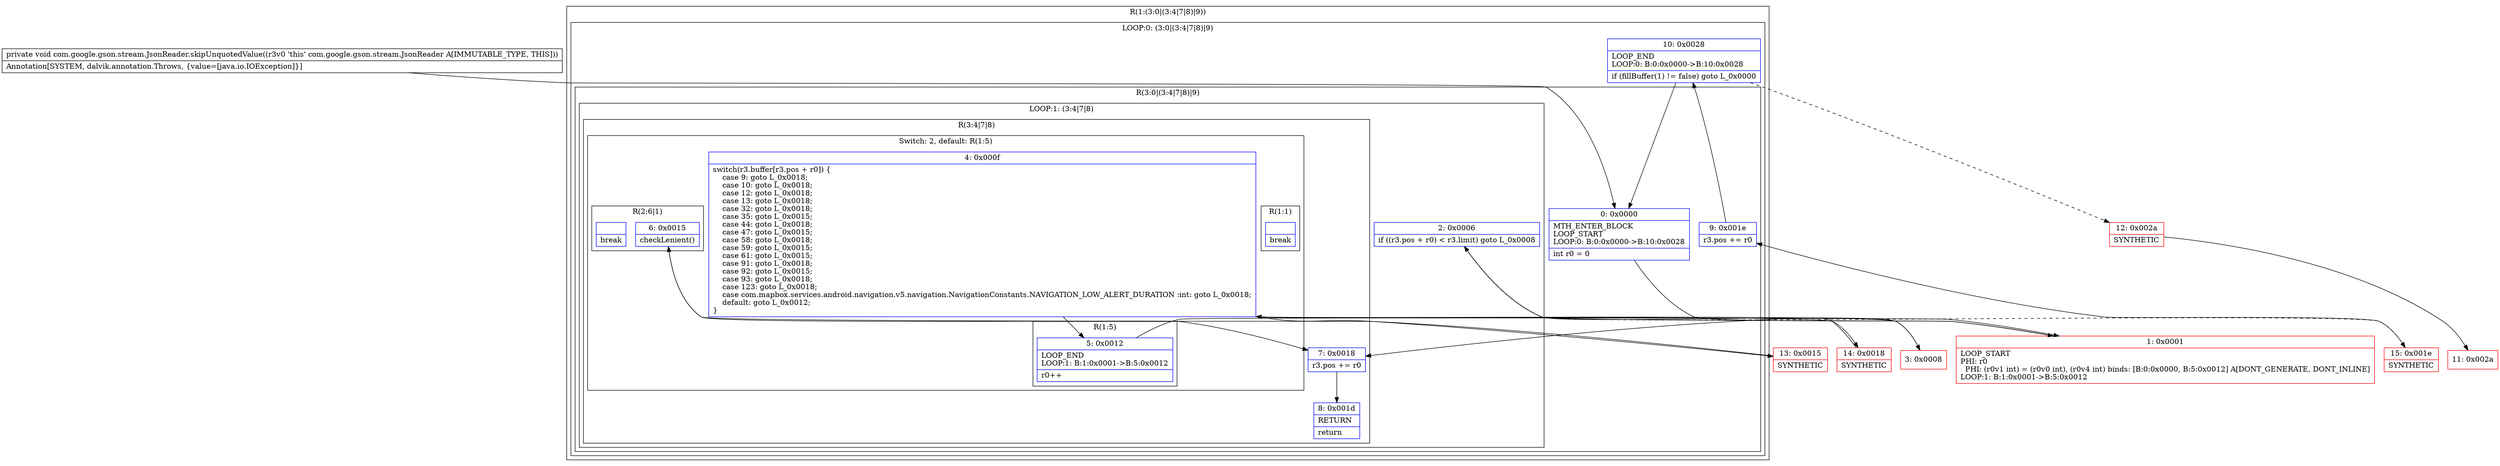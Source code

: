 digraph "CFG forcom.google.gson.stream.JsonReader.skipUnquotedValue()V" {
subgraph cluster_Region_1670641081 {
label = "R(1:(3:0|(3:4|7|8)|9))";
node [shape=record,color=blue];
subgraph cluster_LoopRegion_147544893 {
label = "LOOP:0: (3:0|(3:4|7|8)|9)";
node [shape=record,color=blue];
Node_10 [shape=record,label="{10\:\ 0x0028|LOOP_END\lLOOP:0: B:0:0x0000\-\>B:10:0x0028\l|if (fillBuffer(1) != false) goto L_0x0000\l}"];
subgraph cluster_Region_627760119 {
label = "R(3:0|(3:4|7|8)|9)";
node [shape=record,color=blue];
Node_0 [shape=record,label="{0\:\ 0x0000|MTH_ENTER_BLOCK\lLOOP_START\lLOOP:0: B:0:0x0000\-\>B:10:0x0028\l|int r0 = 0\l}"];
subgraph cluster_LoopRegion_535639132 {
label = "LOOP:1: (3:4|7|8)";
node [shape=record,color=blue];
Node_2 [shape=record,label="{2\:\ 0x0006|if ((r3.pos + r0) \< r3.limit) goto L_0x0008\l}"];
subgraph cluster_Region_2009262472 {
label = "R(3:4|7|8)";
node [shape=record,color=blue];
subgraph cluster_SwitchRegion_67387292 {
label = "Switch: 2, default: R(1:5)";
node [shape=record,color=blue];
Node_4 [shape=record,label="{4\:\ 0x000f|switch(r3.buffer[r3.pos + r0]) \{\l    case 9: goto L_0x0018;\l    case 10: goto L_0x0018;\l    case 12: goto L_0x0018;\l    case 13: goto L_0x0018;\l    case 32: goto L_0x0018;\l    case 35: goto L_0x0015;\l    case 44: goto L_0x0018;\l    case 47: goto L_0x0015;\l    case 58: goto L_0x0018;\l    case 59: goto L_0x0015;\l    case 61: goto L_0x0015;\l    case 91: goto L_0x0018;\l    case 92: goto L_0x0015;\l    case 93: goto L_0x0018;\l    case 123: goto L_0x0018;\l    case com.mapbox.services.android.navigation.v5.navigation.NavigationConstants.NAVIGATION_LOW_ALERT_DURATION :int: goto L_0x0018;\l    default: goto L_0x0012;\l\}\l}"];
subgraph cluster_Region_422335826 {
label = "R(1:1)";
node [shape=record,color=blue];
Node_InsnContainer_854489837 [shape=record,label="{|break\l}"];
}
subgraph cluster_Region_1311534900 {
label = "R(2:6|1)";
node [shape=record,color=blue];
Node_6 [shape=record,label="{6\:\ 0x0015|checkLenient()\l}"];
Node_InsnContainer_485279615 [shape=record,label="{|break\l}"];
}
subgraph cluster_Region_1252249281 {
label = "R(1:5)";
node [shape=record,color=blue];
Node_5 [shape=record,label="{5\:\ 0x0012|LOOP_END\lLOOP:1: B:1:0x0001\-\>B:5:0x0012\l|r0++\l}"];
}
}
Node_7 [shape=record,label="{7\:\ 0x0018|r3.pos += r0\l}"];
Node_8 [shape=record,label="{8\:\ 0x001d|RETURN\l|return\l}"];
}
}
Node_9 [shape=record,label="{9\:\ 0x001e|r3.pos += r0\l}"];
}
}
}
Node_1 [shape=record,color=red,label="{1\:\ 0x0001|LOOP_START\lPHI: r0 \l  PHI: (r0v1 int) = (r0v0 int), (r0v4 int) binds: [B:0:0x0000, B:5:0x0012] A[DONT_GENERATE, DONT_INLINE]\lLOOP:1: B:1:0x0001\-\>B:5:0x0012\l}"];
Node_3 [shape=record,color=red,label="{3\:\ 0x0008}"];
Node_11 [shape=record,color=red,label="{11\:\ 0x002a}"];
Node_12 [shape=record,color=red,label="{12\:\ 0x002a|SYNTHETIC\l}"];
Node_13 [shape=record,color=red,label="{13\:\ 0x0015|SYNTHETIC\l}"];
Node_14 [shape=record,color=red,label="{14\:\ 0x0018|SYNTHETIC\l}"];
Node_15 [shape=record,color=red,label="{15\:\ 0x001e|SYNTHETIC\l}"];
MethodNode[shape=record,label="{private void com.google.gson.stream.JsonReader.skipUnquotedValue((r3v0 'this' com.google.gson.stream.JsonReader A[IMMUTABLE_TYPE, THIS]))  | Annotation[SYSTEM, dalvik.annotation.Throws, \{value=[java.io.IOException]\}]\l}"];
MethodNode -> Node_0;
Node_10 -> Node_0;
Node_10 -> Node_12[style=dashed];
Node_0 -> Node_1;
Node_2 -> Node_3;
Node_2 -> Node_15[style=dashed];
Node_4 -> Node_5;
Node_4 -> Node_13;
Node_4 -> Node_14;
Node_6 -> Node_7;
Node_5 -> Node_1;
Node_7 -> Node_8;
Node_9 -> Node_10;
Node_1 -> Node_2;
Node_3 -> Node_4;
Node_12 -> Node_11;
Node_13 -> Node_6;
Node_14 -> Node_7;
Node_15 -> Node_9;
}

